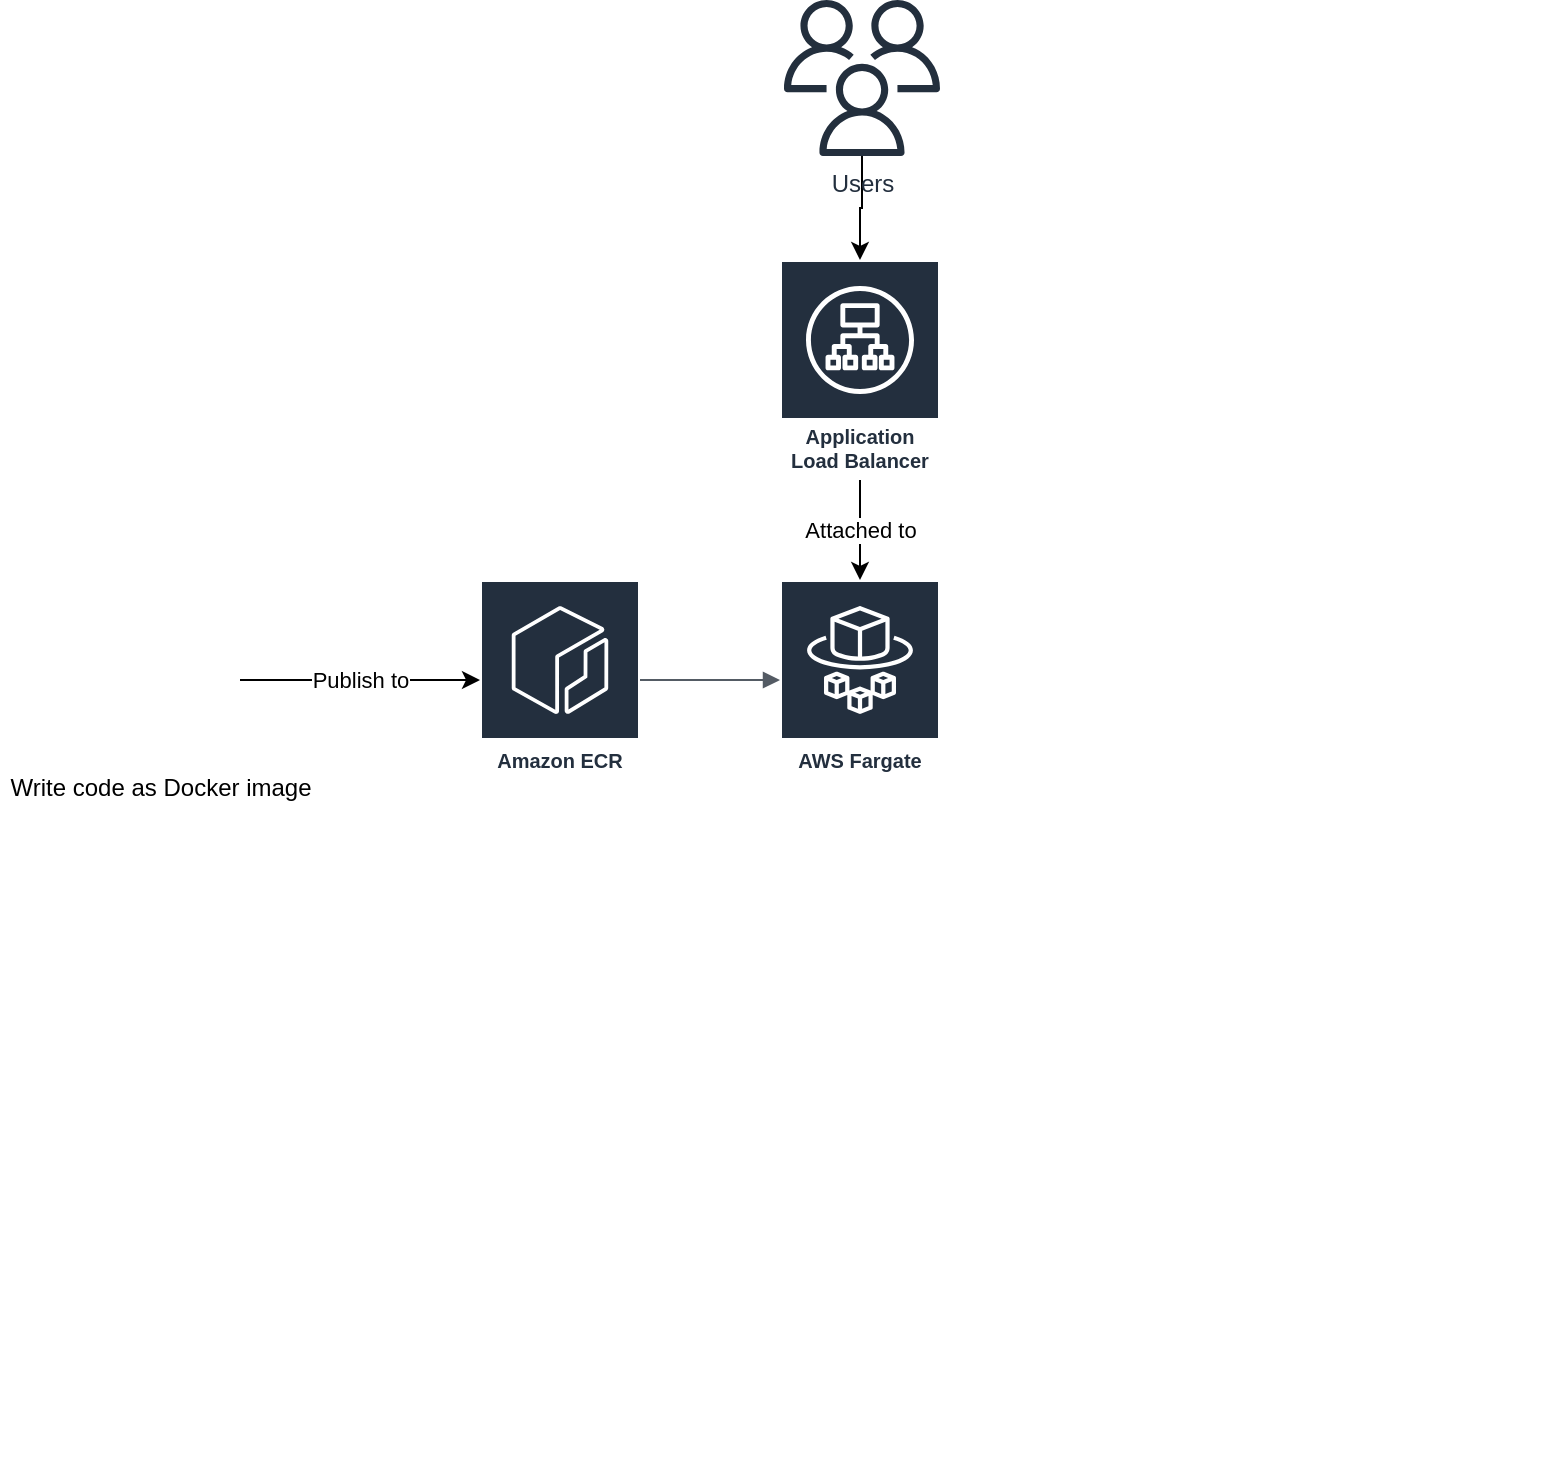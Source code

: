 <mxfile version="24.2.2" type="device">
  <diagram name="Page-1" id="3YcEa3tvPqxrjxebqivF">
    <mxGraphModel dx="1811" dy="1836" grid="1" gridSize="10" guides="1" tooltips="1" connect="1" arrows="1" fold="1" page="1" pageScale="1" pageWidth="827" pageHeight="1169" math="0" shadow="0">
      <root>
        <mxCell id="0" />
        <mxCell id="1" parent="0" />
        <mxCell id="QZWRSxegJ77OKDIElTd6-12" value="Attached to" style="edgeStyle=orthogonalEdgeStyle;rounded=0;orthogonalLoop=1;jettySize=auto;html=1;" parent="1" source="QZWRSxegJ77OKDIElTd6-2" target="1UbhTUfAiy5I1uspnRUk-1" edge="1">
          <mxGeometry relative="1" as="geometry" />
        </mxCell>
        <mxCell id="QZWRSxegJ77OKDIElTd6-2" value="Application Load Balancer" style="sketch=0;outlineConnect=0;fontColor=#232F3E;gradientColor=none;strokeColor=#ffffff;fillColor=#232F3E;dashed=0;verticalLabelPosition=middle;verticalAlign=bottom;align=center;html=1;whiteSpace=wrap;fontSize=10;fontStyle=1;spacing=3;shape=mxgraph.aws4.productIcon;prIcon=mxgraph.aws4.application_load_balancer;" parent="1" vertex="1">
          <mxGeometry x="290" y="100" width="80" height="110" as="geometry" />
        </mxCell>
        <mxCell id="QZWRSxegJ77OKDIElTd6-4" value="Amazon ECR" style="sketch=0;outlineConnect=0;fontColor=#232F3E;gradientColor=none;strokeColor=#ffffff;fillColor=#232F3E;dashed=0;verticalLabelPosition=middle;verticalAlign=bottom;align=center;html=1;whiteSpace=wrap;fontSize=10;fontStyle=1;spacing=3;shape=mxgraph.aws4.productIcon;prIcon=mxgraph.aws4.ecr;" parent="1" vertex="1">
          <mxGeometry x="140" y="260" width="80" height="100" as="geometry" />
        </mxCell>
        <mxCell id="QZWRSxegJ77OKDIElTd6-11" value="Publish to" style="edgeStyle=orthogonalEdgeStyle;rounded=0;orthogonalLoop=1;jettySize=auto;html=1;" parent="1" source="QZWRSxegJ77OKDIElTd6-5" target="QZWRSxegJ77OKDIElTd6-4" edge="1">
          <mxGeometry relative="1" as="geometry" />
        </mxCell>
        <mxCell id="QZWRSxegJ77OKDIElTd6-5" value="Write code as Docker image" style="shape=image;html=1;verticalAlign=top;verticalLabelPosition=bottom;labelBackgroundColor=#ffffff;imageAspect=0;aspect=fixed;image=https://cdn1.iconfinder.com/data/icons/social-media-2106/24/social_media_social_media_logo_docker-128.png" parent="1" vertex="1">
          <mxGeometry x="-60" y="270" width="80" height="80" as="geometry" />
        </mxCell>
        <mxCell id="QZWRSxegJ77OKDIElTd6-8" value="" style="shape=image;verticalLabelPosition=bottom;labelBackgroundColor=default;verticalAlign=top;aspect=fixed;imageAspect=0;image=https://d1.awsstatic.com/legal/AmazonElasticContainerRegistry/Product-Page-Diagram_Amazon-ECR.2f9e7f26ef78f4dc6f058f7eeb07cf696f6951c1.png;" parent="1" vertex="1">
          <mxGeometry x="-100" y="460" width="780" height="243.92" as="geometry" />
        </mxCell>
        <mxCell id="QZWRSxegJ77OKDIElTd6-10" value="" style="edgeStyle=orthogonalEdgeStyle;html=1;endArrow=block;elbow=vertical;startArrow=none;endFill=1;strokeColor=#545B64;rounded=0;" parent="1" source="QZWRSxegJ77OKDIElTd6-4" target="1UbhTUfAiy5I1uspnRUk-1" edge="1">
          <mxGeometry width="100" relative="1" as="geometry">
            <mxPoint x="230" y="310" as="sourcePoint" />
            <mxPoint x="430" y="280" as="targetPoint" />
          </mxGeometry>
        </mxCell>
        <mxCell id="QZWRSxegJ77OKDIElTd6-14" value="" style="edgeStyle=orthogonalEdgeStyle;rounded=0;orthogonalLoop=1;jettySize=auto;html=1;" parent="1" source="QZWRSxegJ77OKDIElTd6-13" target="QZWRSxegJ77OKDIElTd6-2" edge="1">
          <mxGeometry relative="1" as="geometry" />
        </mxCell>
        <mxCell id="QZWRSxegJ77OKDIElTd6-13" value="Users" style="sketch=0;outlineConnect=0;fontColor=#232F3E;gradientColor=none;fillColor=#232F3D;strokeColor=none;dashed=0;verticalLabelPosition=bottom;verticalAlign=top;align=center;html=1;fontSize=12;fontStyle=0;aspect=fixed;pointerEvents=1;shape=mxgraph.aws4.users;" parent="1" vertex="1">
          <mxGeometry x="292" y="-30" width="78" height="78" as="geometry" />
        </mxCell>
        <mxCell id="1UbhTUfAiy5I1uspnRUk-1" value="AWS Fargate" style="sketch=0;outlineConnect=0;fontColor=#232F3E;gradientColor=none;strokeColor=#ffffff;fillColor=#232F3E;dashed=0;verticalLabelPosition=middle;verticalAlign=bottom;align=center;html=1;whiteSpace=wrap;fontSize=10;fontStyle=1;spacing=3;shape=mxgraph.aws4.productIcon;prIcon=mxgraph.aws4.fargate;" vertex="1" parent="1">
          <mxGeometry x="290" y="260" width="80" height="100" as="geometry" />
        </mxCell>
      </root>
    </mxGraphModel>
  </diagram>
</mxfile>
